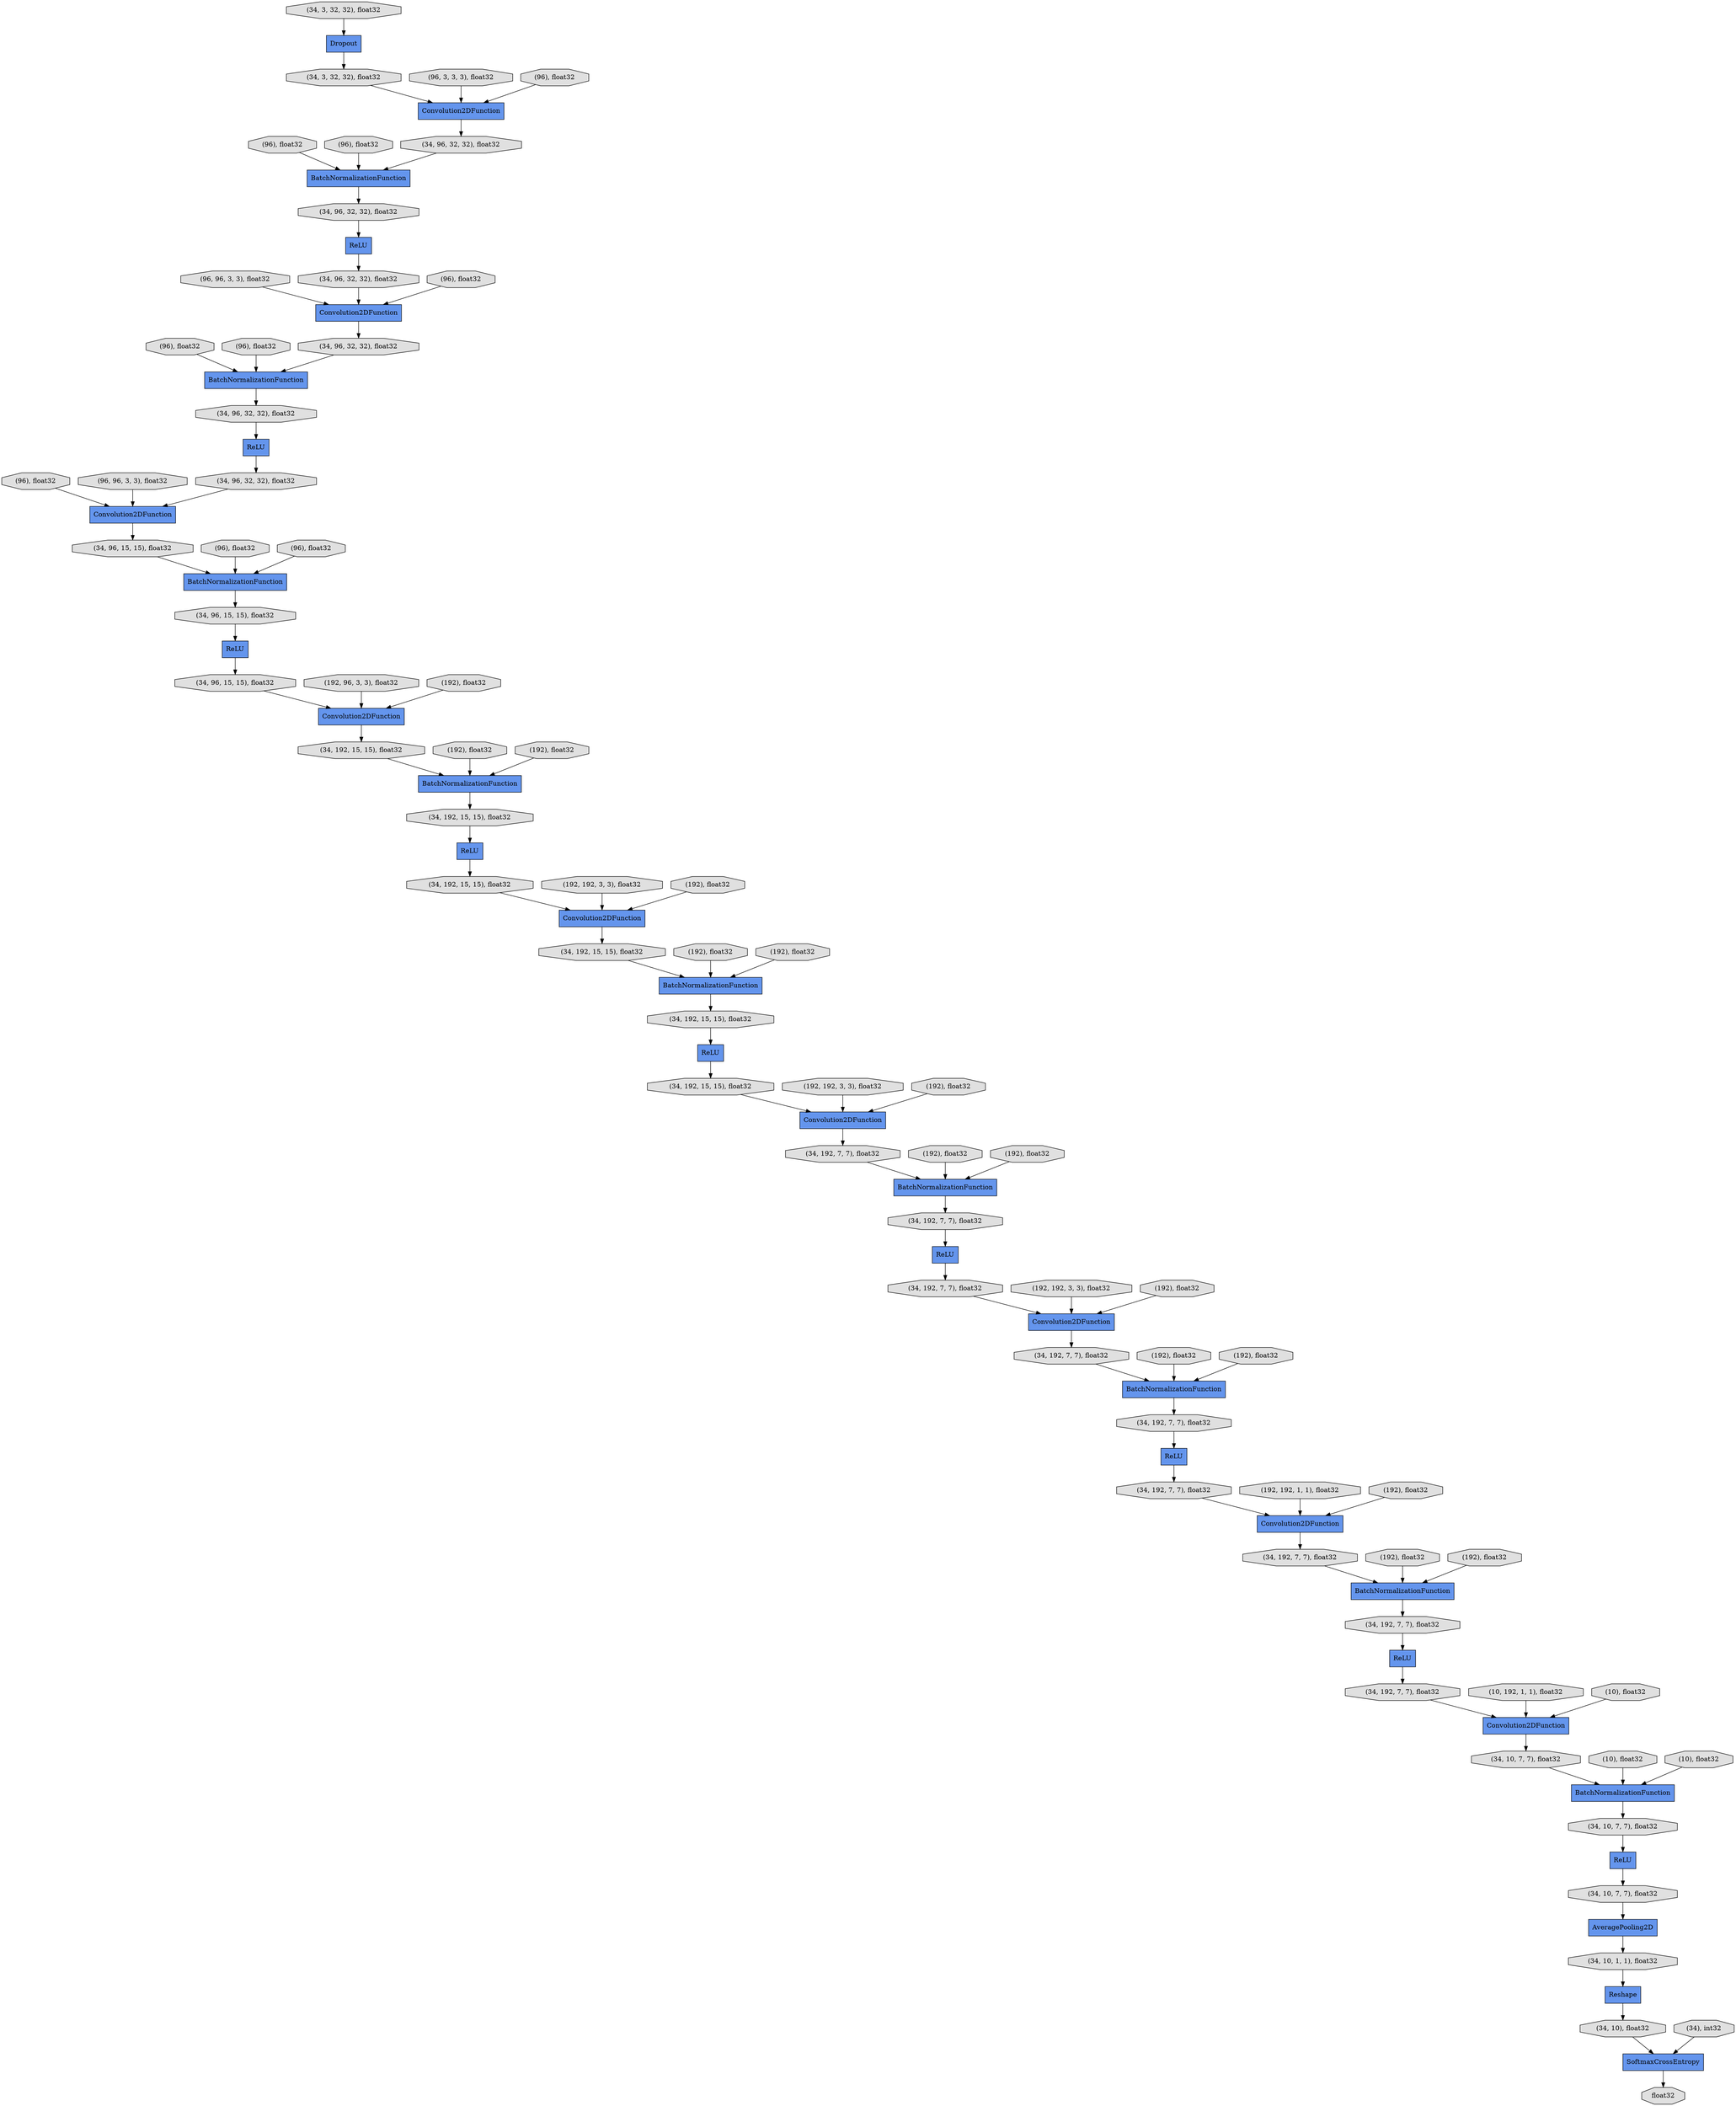 digraph graphname{rankdir=TB;140030984552520 [label="(96), float32",shape="octagon",fillcolor="#E0E0E0",style="filled"];140030984552576 [label="(96, 96, 3, 3), float32",shape="octagon",fillcolor="#E0E0E0",style="filled"];140030975951088 [label="Dropout",shape="record",fillcolor="#6495ED",style="filled"];140031672803848 [label="(34, 10), float32",shape="octagon",fillcolor="#E0E0E0",style="filled"];140030984553024 [label="(96), float32",shape="octagon",fillcolor="#E0E0E0",style="filled"];140030975951480 [label="(34, 3, 32, 32), float32",shape="octagon",fillcolor="#E0E0E0",style="filled"];140030975951536 [label="(34), int32",shape="octagon",fillcolor="#E0E0E0",style="filled"];140030984553248 [label="(96, 96, 3, 3), float32",shape="octagon",fillcolor="#E0E0E0",style="filled"];140030975951648 [label="Convolution2DFunction",shape="record",fillcolor="#6495ED",style="filled"];140030975951872 [label="(34, 96, 32, 32), float32",shape="octagon",fillcolor="#E0E0E0",style="filled"];140030975951928 [label="(34, 96, 32, 32), float32",shape="octagon",fillcolor="#E0E0E0",style="filled"];140030975951984 [label="Convolution2DFunction",shape="record",fillcolor="#6495ED",style="filled"];140030984553640 [label="(96), float32",shape="octagon",fillcolor="#E0E0E0",style="filled"];140030975952040 [label="(34, 3, 32, 32), float32",shape="octagon",fillcolor="#E0E0E0",style="filled"];140030975952096 [label="BatchNormalizationFunction",shape="record",fillcolor="#6495ED",style="filled"];140030975952208 [label="BatchNormalizationFunction",shape="record",fillcolor="#6495ED",style="filled"];140030984553864 [label="(96), float32",shape="octagon",fillcolor="#E0E0E0",style="filled"];140030975952376 [label="(34, 96, 32, 32), float32",shape="octagon",fillcolor="#E0E0E0",style="filled"];140030984554032 [label="(96), float32",shape="octagon",fillcolor="#E0E0E0",style="filled"];140030984554088 [label="(96), float32",shape="octagon",fillcolor="#E0E0E0",style="filled"];140030975952488 [label="(34, 96, 32, 32), float32",shape="octagon",fillcolor="#E0E0E0",style="filled"];140030984554144 [label="(96), float32",shape="octagon",fillcolor="#E0E0E0",style="filled"];140030975952600 [label="ReLU",shape="record",fillcolor="#6495ED",style="filled"];140030975952656 [label="(34, 96, 32, 32), float32",shape="octagon",fillcolor="#E0E0E0",style="filled"];140030984554256 [label="(96), float32",shape="octagon",fillcolor="#E0E0E0",style="filled"];140030975952712 [label="BatchNormalizationFunction",shape="record",fillcolor="#6495ED",style="filled"];140030975952768 [label="(34, 96, 32, 32), float32",shape="octagon",fillcolor="#E0E0E0",style="filled"];140030984554480 [label="(192, 96, 3, 3), float32",shape="octagon",fillcolor="#E0E0E0",style="filled"];140030975952936 [label="Convolution2DFunction",shape="record",fillcolor="#6495ED",style="filled"];140030984554592 [label="(192), float32",shape="octagon",fillcolor="#E0E0E0",style="filled"];140030984554648 [label="(192), float32",shape="octagon",fillcolor="#E0E0E0",style="filled"];140030975953048 [label="ReLU",shape="record",fillcolor="#6495ED",style="filled"];140030984554760 [label="(192), float32",shape="octagon",fillcolor="#E0E0E0",style="filled"];140030975953160 [label="(34, 96, 15, 15), float32",shape="octagon",fillcolor="#E0E0E0",style="filled"];140030975953216 [label="ReLU",shape="record",fillcolor="#6495ED",style="filled"];140030984554872 [label="(192, 192, 3, 3), float32",shape="octagon",fillcolor="#E0E0E0",style="filled"];140030975953328 [label="(34, 96, 15, 15), float32",shape="octagon",fillcolor="#E0E0E0",style="filled"];140030984554984 [label="(192), float32",shape="octagon",fillcolor="#E0E0E0",style="filled"];140031672805920 [label="SoftmaxCrossEntropy",shape="record",fillcolor="#6495ED",style="filled"];140030984555040 [label="(192), float32",shape="octagon",fillcolor="#E0E0E0",style="filled"];140030975953440 [label="(34, 96, 15, 15), float32",shape="octagon",fillcolor="#E0E0E0",style="filled"];140030975953496 [label="BatchNormalizationFunction",shape="record",fillcolor="#6495ED",style="filled"];140030984555152 [label="(192), float32",shape="octagon",fillcolor="#E0E0E0",style="filled"];140030975953608 [label="Convolution2DFunction",shape="record",fillcolor="#6495ED",style="filled"];140030984555264 [label="(192, 192, 3, 3), float32",shape="octagon",fillcolor="#E0E0E0",style="filled"];140030975953720 [label="(34, 192, 15, 15), float32",shape="octagon",fillcolor="#E0E0E0",style="filled"];140030984555376 [label="(192), float32",shape="octagon",fillcolor="#E0E0E0",style="filled"];140030975953776 [label="ReLU",shape="record",fillcolor="#6495ED",style="filled"];140030984555432 [label="(192), float32",shape="octagon",fillcolor="#E0E0E0",style="filled"];140030975953888 [label="(34, 192, 15, 15), float32",shape="octagon",fillcolor="#E0E0E0",style="filled"];140030984555600 [label="(192), float32",shape="octagon",fillcolor="#E0E0E0",style="filled"];140030975954000 [label="(34, 192, 15, 15), float32",shape="octagon",fillcolor="#E0E0E0",style="filled"];140030975954056 [label="BatchNormalizationFunction",shape="record",fillcolor="#6495ED",style="filled"];140030987414664 [label="(96, 3, 3, 3), float32",shape="octagon",fillcolor="#E0E0E0",style="filled"];140030984555712 [label="(192, 192, 3, 3), float32",shape="octagon",fillcolor="#E0E0E0",style="filled"];140030975954168 [label="Convolution2DFunction",shape="record",fillcolor="#6495ED",style="filled"];140030984555824 [label="(192), float32",shape="octagon",fillcolor="#E0E0E0",style="filled"];140030984555880 [label="(192), float32",shape="octagon",fillcolor="#E0E0E0",style="filled"];140030975954280 [label="(34, 192, 15, 15), float32",shape="octagon",fillcolor="#E0E0E0",style="filled"];140030975954336 [label="ReLU",shape="record",fillcolor="#6495ED",style="filled"];140030984555992 [label="(192), float32",shape="octagon",fillcolor="#E0E0E0",style="filled"];140030975954448 [label="(34, 192, 15, 15), float32",shape="octagon",fillcolor="#E0E0E0",style="filled"];140030984556104 [label="(192, 192, 1, 1), float32",shape="octagon",fillcolor="#E0E0E0",style="filled"];140030975954504 [label="(34, 192, 7, 7), float32",shape="octagon",fillcolor="#E0E0E0",style="filled"];140030987415112 [label="(96), float32",shape="octagon",fillcolor="#E0E0E0",style="filled"];140030975954560 [label="(34, 192, 15, 15), float32",shape="octagon",fillcolor="#E0E0E0",style="filled"];140030984556216 [label="(192), float32",shape="octagon",fillcolor="#E0E0E0",style="filled"];140030984556272 [label="(192), float32",shape="octagon",fillcolor="#E0E0E0",style="filled"];140030975954672 [label="BatchNormalizationFunction",shape="record",fillcolor="#6495ED",style="filled"];140030975954728 [label="Convolution2DFunction",shape="record",fillcolor="#6495ED",style="filled"];140030984556384 [label="(192), float32",shape="octagon",fillcolor="#E0E0E0",style="filled"];140030984556496 [label="(10, 192, 1, 1), float32",shape="octagon",fillcolor="#E0E0E0",style="filled"];140030984507464 [label="(10), float32",shape="octagon",fillcolor="#E0E0E0",style="filled"];140030984507520 [label="(10), float32",shape="octagon",fillcolor="#E0E0E0",style="filled"];140030967148672 [label="(34, 192, 7, 7), float32",shape="octagon",fillcolor="#E0E0E0",style="filled"];140030967148728 [label="(34, 192, 7, 7), float32",shape="octagon",fillcolor="#E0E0E0",style="filled"];140030984507632 [label="(10), float32",shape="octagon",fillcolor="#E0E0E0",style="filled"];140030967148784 [label="ReLU",shape="record",fillcolor="#6495ED",style="filled"];140030967148840 [label="(34, 192, 7, 7), float32",shape="octagon",fillcolor="#E0E0E0",style="filled"];140030967148952 [label="BatchNormalizationFunction",shape="record",fillcolor="#6495ED",style="filled"];140030967149008 [label="Convolution2DFunction",shape="record",fillcolor="#6495ED",style="filled"];140031040721528 [label="Reshape",shape="record",fillcolor="#6495ED",style="filled"];140030967149176 [label="(34, 192, 7, 7), float32",shape="octagon",fillcolor="#E0E0E0",style="filled"];140030967149232 [label="BatchNormalizationFunction",shape="record",fillcolor="#6495ED",style="filled"];140030967149288 [label="(34, 192, 7, 7), float32",shape="octagon",fillcolor="#E0E0E0",style="filled"];140030967149400 [label="(34, 192, 7, 7), float32",shape="octagon",fillcolor="#E0E0E0",style="filled"];140030967149512 [label="ReLU",shape="record",fillcolor="#6495ED",style="filled"];140031040721920 [label="(34, 10, 1, 1), float32",shape="octagon",fillcolor="#E0E0E0",style="filled"];140030967149624 [label="(34, 192, 7, 7), float32",shape="octagon",fillcolor="#E0E0E0",style="filled"];140030967149736 [label="Convolution2DFunction",shape="record",fillcolor="#6495ED",style="filled"];140030967149792 [label="(34, 192, 7, 7), float32",shape="octagon",fillcolor="#E0E0E0",style="filled"];140030967149904 [label="ReLU",shape="record",fillcolor="#6495ED",style="filled"];140030967149960 [label="BatchNormalizationFunction",shape="record",fillcolor="#6495ED",style="filled"];140030967150072 [label="Convolution2DFunction",shape="record",fillcolor="#6495ED",style="filled"];140030967150240 [label="(34, 10, 7, 7), float32",shape="octagon",fillcolor="#E0E0E0",style="filled"];140030967150296 [label="(34, 10, 7, 7), float32",shape="octagon",fillcolor="#E0E0E0",style="filled"];140030967150352 [label="ReLU",shape="record",fillcolor="#6495ED",style="filled"];140030967150408 [label="AveragePooling2D",shape="record",fillcolor="#6495ED",style="filled"];140030967150464 [label="(34, 10, 7, 7), float32",shape="octagon",fillcolor="#E0E0E0",style="filled"];140030967150912 [label="float32",shape="octagon",fillcolor="#E0E0E0",style="filled"];140030987415112 -> 140030975951648;140030975951984 -> 140030975952768;140030975951088 -> 140030975952040;140030967149624 -> 140030967149904;140030975952040 -> 140030975951648;140030967150352 -> 140030967150296;140030984555992 -> 140030967148952;140030984555432 -> 140030975954672;140030967149512 -> 140030967148840;140030984554984 -> 140030975954168;140030984554256 -> 140030975951984;140030984554480 -> 140030975953608;140030967148784 -> 140030967148728;140030984554592 -> 140030975953608;140031672803848 -> 140031672805920;140030984554032 -> 140030975952096;140030967148672 -> 140030967148784;140030975952488 -> 140030975951984;140030967150464 -> 140030967150352;140030984556496 -> 140030967150072;140030975954728 -> 140030975954504;140030975953496 -> 140030975953888;140030967149904 -> 140030967149400;140030984555152 -> 140030975954056;140030967149792 -> 140030967149232;140030975951536 -> 140031672805920;140030967149400 -> 140030967150072;140030975951648 -> 140030975952376;140030984507632 -> 140030967149960;140031040721920 -> 140031040721528;140030984554088 -> 140030975952712;140030967150296 -> 140030967150408;140030975951872 -> 140030975952936;140030984554760 -> 140030975953496;140030975954000 -> 140030975953496;140030984552576 -> 140030975952936;140030975954056 -> 140030975954448;140030975953440 -> 140030975952712;140030975952768 -> 140030975952096;140030984553024 -> 140030975952208;140030984556104 -> 140030967149736;140030975953048 -> 140030975951872;140030984507520 -> 140030967149960;140030984555824 -> 140030967149008;140030975954336 -> 140030975954280;140030975952208 -> 140030975951928;140030967150240 -> 140030967149960;140030984553640 -> 140030975952208;140030975952936 -> 140030975953440;140030975952712 -> 140030975953328;140030984555880 -> 140030967148952;140030967149008 -> 140030967149176;140031040721528 -> 140031672803848;140030975953328 -> 140030975953216;140030975951928 -> 140030975952600;140030975954448 -> 140030975954336;140030975954504 -> 140030975954672;140030967149176 -> 140030967148952;140030984553864 -> 140030975952096;140030984555600 -> 140030975954672;140030967148952 -> 140030967149288;140030984555264 -> 140030975954728;140030967150072 -> 140030967150240;140030975953160 -> 140030975953608;140030984556216 -> 140030967149736;140030967149232 -> 140030967149624;140030967150408 -> 140031040721920;140030984553248 -> 140030975951984;140030975952600 -> 140030975952488;140030984507464 -> 140030967150072;140030984555040 -> 140030975954056;140031672805920 -> 140030967150912;140030967148728 -> 140030967149008;140030975953608 -> 140030975954000;140030975954672 -> 140030967148672;140030984554872 -> 140030975954168;140030975953216 -> 140030975953160;140030967149288 -> 140030967149512;140030975954280 -> 140030975954728;140030975954560 -> 140030975954056;140030984556384 -> 140030967149232;140030984555712 -> 140030967149008;140030984554648 -> 140030975953496;140030967148840 -> 140030967149736;140030984556272 -> 140030967149232;140030967149960 -> 140030967150464;140030984555376 -> 140030975954728;140030975952656 -> 140030975953048;140030975951480 -> 140030975951088;140030987414664 -> 140030975951648;140030984552520 -> 140030975952936;140030975952376 -> 140030975952208;140030975953776 -> 140030975953720;140030975952096 -> 140030975952656;140030975953888 -> 140030975953776;140030975953720 -> 140030975954168;140030967149736 -> 140030967149792;140030975954168 -> 140030975954560;140030984554144 -> 140030975952712;}